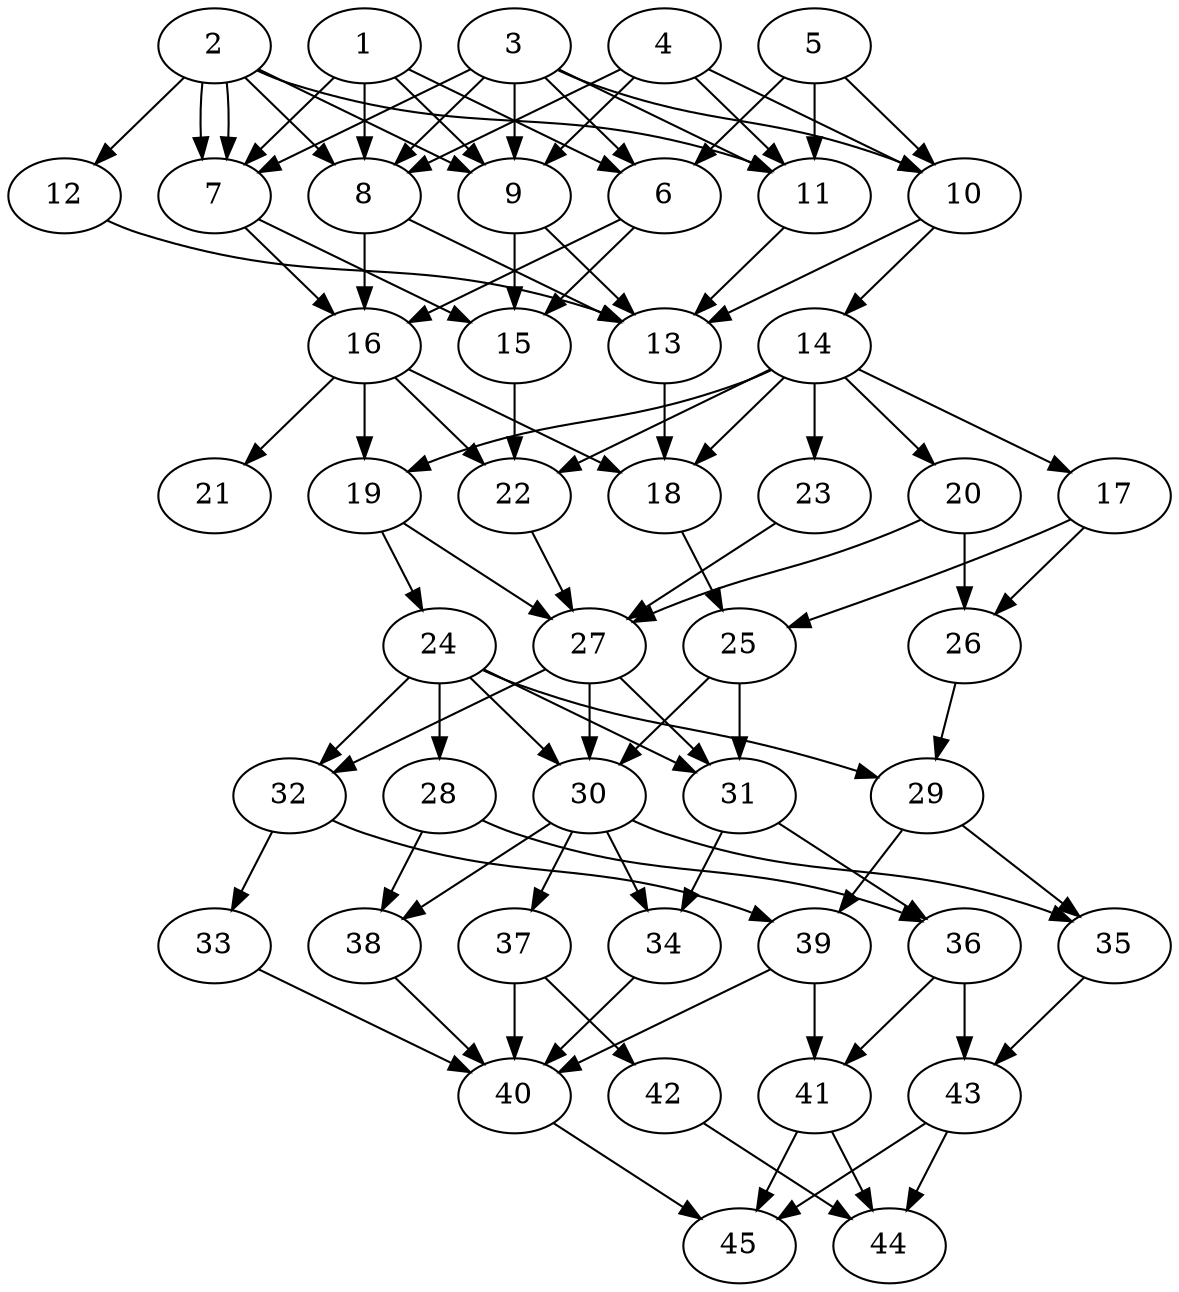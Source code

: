 // DAG automatically generated by daggen at Thu Oct  3 14:07:24 2019
// ./daggen --dot -n 45 --ccr 0.4 --fat 0.5 --regular 0.7 --density 0.7 --mindata 5242880 --maxdata 52428800 
digraph G {
  1 [size="96629760", alpha="0.19", expect_size="38651904"] 
  1 -> 6 [size ="38651904"]
  1 -> 7 [size ="38651904"]
  1 -> 8 [size ="38651904"]
  1 -> 9 [size ="38651904"]
  2 [size="108899840", alpha="0.07", expect_size="43559936"] 
  2 -> 7 [size ="43559936"]
  2 -> 7 [size ="43559936"]
  2 -> 8 [size ="43559936"]
  2 -> 9 [size ="43559936"]
  2 -> 11 [size ="43559936"]
  2 -> 12 [size ="43559936"]
  3 [size="57502720", alpha="0.06", expect_size="23001088"] 
  3 -> 6 [size ="23001088"]
  3 -> 7 [size ="23001088"]
  3 -> 8 [size ="23001088"]
  3 -> 9 [size ="23001088"]
  3 -> 10 [size ="23001088"]
  3 -> 11 [size ="23001088"]
  4 [size="76157440", alpha="0.07", expect_size="30462976"] 
  4 -> 8 [size ="30462976"]
  4 -> 9 [size ="30462976"]
  4 -> 10 [size ="30462976"]
  4 -> 11 [size ="30462976"]
  5 [size="63439360", alpha="0.17", expect_size="25375744"] 
  5 -> 6 [size ="25375744"]
  5 -> 10 [size ="25375744"]
  5 -> 11 [size ="25375744"]
  6 [size="107888640", alpha="0.09", expect_size="43155456"] 
  6 -> 15 [size ="43155456"]
  6 -> 16 [size ="43155456"]
  7 [size="117224960", alpha="0.06", expect_size="46889984"] 
  7 -> 15 [size ="46889984"]
  7 -> 16 [size ="46889984"]
  8 [size="31531520", alpha="0.03", expect_size="12612608"] 
  8 -> 13 [size ="12612608"]
  8 -> 16 [size ="12612608"]
  9 [size="37736960", alpha="0.06", expect_size="15094784"] 
  9 -> 13 [size ="15094784"]
  9 -> 15 [size ="15094784"]
  10 [size="85327360", alpha="0.07", expect_size="34130944"] 
  10 -> 13 [size ="34130944"]
  10 -> 14 [size ="34130944"]
  11 [size="33543680", alpha="0.01", expect_size="13417472"] 
  11 -> 13 [size ="13417472"]
  12 [size="25185280", alpha="0.15", expect_size="10074112"] 
  12 -> 13 [size ="10074112"]
  13 [size="67507200", alpha="0.01", expect_size="27002880"] 
  13 -> 18 [size ="27002880"]
  14 [size="101158400", alpha="0.09", expect_size="40463360"] 
  14 -> 17 [size ="40463360"]
  14 -> 18 [size ="40463360"]
  14 -> 19 [size ="40463360"]
  14 -> 20 [size ="40463360"]
  14 -> 22 [size ="40463360"]
  14 -> 23 [size ="40463360"]
  15 [size="23664640", alpha="0.12", expect_size="9465856"] 
  15 -> 22 [size ="9465856"]
  16 [size="123200000", alpha="0.19", expect_size="49280000"] 
  16 -> 18 [size ="49280000"]
  16 -> 19 [size ="49280000"]
  16 -> 21 [size ="49280000"]
  16 -> 22 [size ="49280000"]
  17 [size="58951680", alpha="0.13", expect_size="23580672"] 
  17 -> 25 [size ="23580672"]
  17 -> 26 [size ="23580672"]
  18 [size="91473920", alpha="0.12", expect_size="36589568"] 
  18 -> 25 [size ="36589568"]
  19 [size="111767040", alpha="0.08", expect_size="44706816"] 
  19 -> 24 [size ="44706816"]
  19 -> 27 [size ="44706816"]
  20 [size="30128640", alpha="0.05", expect_size="12051456"] 
  20 -> 26 [size ="12051456"]
  20 -> 27 [size ="12051456"]
  21 [size="73943040", alpha="0.16", expect_size="29577216"] 
  22 [size="79692800", alpha="0.03", expect_size="31877120"] 
  22 -> 27 [size ="31877120"]
  23 [size="52986880", alpha="0.18", expect_size="21194752"] 
  23 -> 27 [size ="21194752"]
  24 [size="57392640", alpha="0.03", expect_size="22957056"] 
  24 -> 28 [size ="22957056"]
  24 -> 29 [size ="22957056"]
  24 -> 30 [size ="22957056"]
  24 -> 31 [size ="22957056"]
  24 -> 32 [size ="22957056"]
  25 [size="108047360", alpha="0.17", expect_size="43218944"] 
  25 -> 30 [size ="43218944"]
  25 -> 31 [size ="43218944"]
  26 [size="59801600", alpha="0.07", expect_size="23920640"] 
  26 -> 29 [size ="23920640"]
  27 [size="56353280", alpha="0.15", expect_size="22541312"] 
  27 -> 30 [size ="22541312"]
  27 -> 31 [size ="22541312"]
  27 -> 32 [size ="22541312"]
  28 [size="13370880", alpha="0.05", expect_size="5348352"] 
  28 -> 36 [size ="5348352"]
  28 -> 38 [size ="5348352"]
  29 [size="81832960", alpha="0.00", expect_size="32733184"] 
  29 -> 35 [size ="32733184"]
  29 -> 39 [size ="32733184"]
  30 [size="13317120", alpha="0.07", expect_size="5326848"] 
  30 -> 34 [size ="5326848"]
  30 -> 35 [size ="5326848"]
  30 -> 37 [size ="5326848"]
  30 -> 38 [size ="5326848"]
  31 [size="43445760", alpha="0.18", expect_size="17378304"] 
  31 -> 34 [size ="17378304"]
  31 -> 36 [size ="17378304"]
  32 [size="19811840", alpha="0.11", expect_size="7924736"] 
  32 -> 33 [size ="7924736"]
  32 -> 39 [size ="7924736"]
  33 [size="38208000", alpha="0.12", expect_size="15283200"] 
  33 -> 40 [size ="15283200"]
  34 [size="25067520", alpha="0.09", expect_size="10027008"] 
  34 -> 40 [size ="10027008"]
  35 [size="43445760", alpha="0.08", expect_size="17378304"] 
  35 -> 43 [size ="17378304"]
  36 [size="25710080", alpha="0.05", expect_size="10284032"] 
  36 -> 41 [size ="10284032"]
  36 -> 43 [size ="10284032"]
  37 [size="66641920", alpha="0.10", expect_size="26656768"] 
  37 -> 40 [size ="26656768"]
  37 -> 42 [size ="26656768"]
  38 [size="34432000", alpha="0.08", expect_size="13772800"] 
  38 -> 40 [size ="13772800"]
  39 [size="65469440", alpha="0.04", expect_size="26187776"] 
  39 -> 40 [size ="26187776"]
  39 -> 41 [size ="26187776"]
  40 [size="66424320", alpha="0.01", expect_size="26569728"] 
  40 -> 45 [size ="26569728"]
  41 [size="109514240", alpha="0.10", expect_size="43805696"] 
  41 -> 44 [size ="43805696"]
  41 -> 45 [size ="43805696"]
  42 [size="97213440", alpha="0.09", expect_size="38885376"] 
  42 -> 44 [size ="38885376"]
  43 [size="41605120", alpha="0.16", expect_size="16642048"] 
  43 -> 44 [size ="16642048"]
  43 -> 45 [size ="16642048"]
  44 [size="115051520", alpha="0.09", expect_size="46020608"] 
  45 [size="51712000", alpha="0.19", expect_size="20684800"] 
}
